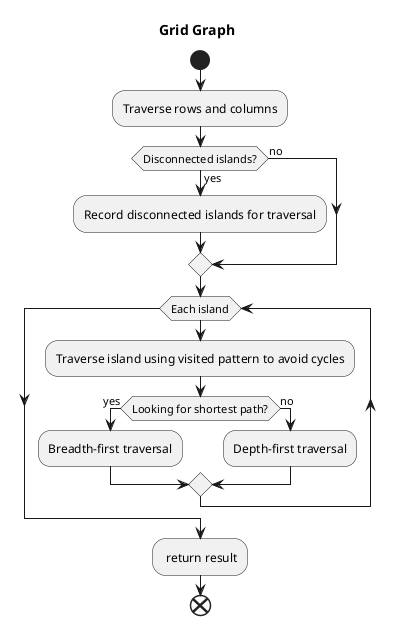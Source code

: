 @startuml "Grid Graph"
title "Grid Graph"

|Grid Graphs|
start

:Traverse rows and columns;
if (Disconnected islands?) then (yes)
    :Record disconnected islands for traversal;
else (no)
endif

while (Each island)
    :Traverse island using visited pattern to avoid cycles;
    if (Looking for shortest path?) then (yes)
        :Breadth-first traversal;
    else (no)
        :Depth-first traversal;
    endif
endwhile

: return result;

end
@enduml
